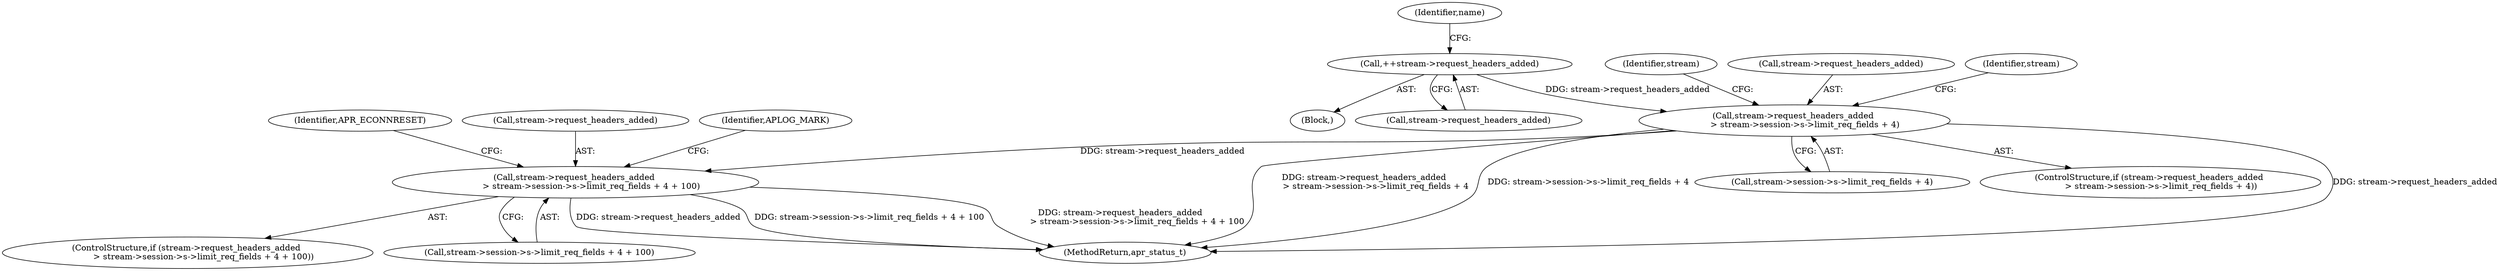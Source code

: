 digraph "0_httpd_29c63b786ae028d82405421585e91283c8fa0da3_0@pointer" {
"1000207" [label="(Call,stream->request_headers_added \n        > stream->session->s->limit_req_fields + 4)"];
"1000124" [label="(Call,++stream->request_headers_added)"];
"1000222" [label="(Call,stream->request_headers_added \n            > stream->session->s->limit_req_fields + 4 + 100)"];
"1000224" [label="(Identifier,stream)"];
"1000239" [label="(Identifier,APR_ECONNRESET)"];
"1000222" [label="(Call,stream->request_headers_added \n            > stream->session->s->limit_req_fields + 4 + 100)"];
"1000206" [label="(ControlStructure,if (stream->request_headers_added \n        > stream->session->s->limit_req_fields + 4))"];
"1000326" [label="(MethodReturn,apr_status_t)"];
"1000208" [label="(Call,stream->request_headers_added)"];
"1000223" [label="(Call,stream->request_headers_added)"];
"1000241" [label="(Identifier,APLOG_MARK)"];
"1000110" [label="(Block,)"];
"1000221" [label="(ControlStructure,if (stream->request_headers_added \n            > stream->session->s->limit_req_fields + 4 + 100))"];
"1000125" [label="(Call,stream->request_headers_added)"];
"1000211" [label="(Call,stream->session->s->limit_req_fields + 4)"];
"1000124" [label="(Call,++stream->request_headers_added)"];
"1000207" [label="(Call,stream->request_headers_added \n        > stream->session->s->limit_req_fields + 4)"];
"1000131" [label="(Identifier,name)"];
"1000226" [label="(Call,stream->session->s->limit_req_fields + 4 + 100)"];
"1000263" [label="(Identifier,stream)"];
"1000207" -> "1000206"  [label="AST: "];
"1000207" -> "1000211"  [label="CFG: "];
"1000208" -> "1000207"  [label="AST: "];
"1000211" -> "1000207"  [label="AST: "];
"1000224" -> "1000207"  [label="CFG: "];
"1000263" -> "1000207"  [label="CFG: "];
"1000207" -> "1000326"  [label="DDG: stream->request_headers_added"];
"1000207" -> "1000326"  [label="DDG: stream->request_headers_added \n        > stream->session->s->limit_req_fields + 4"];
"1000207" -> "1000326"  [label="DDG: stream->session->s->limit_req_fields + 4"];
"1000124" -> "1000207"  [label="DDG: stream->request_headers_added"];
"1000207" -> "1000222"  [label="DDG: stream->request_headers_added"];
"1000124" -> "1000110"  [label="AST: "];
"1000124" -> "1000125"  [label="CFG: "];
"1000125" -> "1000124"  [label="AST: "];
"1000131" -> "1000124"  [label="CFG: "];
"1000222" -> "1000221"  [label="AST: "];
"1000222" -> "1000226"  [label="CFG: "];
"1000223" -> "1000222"  [label="AST: "];
"1000226" -> "1000222"  [label="AST: "];
"1000239" -> "1000222"  [label="CFG: "];
"1000241" -> "1000222"  [label="CFG: "];
"1000222" -> "1000326"  [label="DDG: stream->request_headers_added"];
"1000222" -> "1000326"  [label="DDG: stream->session->s->limit_req_fields + 4 + 100"];
"1000222" -> "1000326"  [label="DDG: stream->request_headers_added \n            > stream->session->s->limit_req_fields + 4 + 100"];
}
